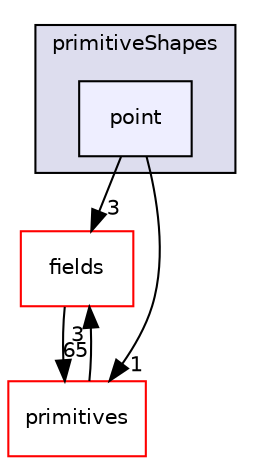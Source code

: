 digraph "src/OpenFOAM/meshes/primitiveShapes/point" {
  bgcolor=transparent;
  compound=true
  node [ fontsize="10", fontname="Helvetica"];
  edge [ labelfontsize="10", labelfontname="Helvetica"];
  subgraph clusterdir_a36ac568b20b0ed2190ed53a491bc296 {
    graph [ bgcolor="#ddddee", pencolor="black", label="primitiveShapes" fontname="Helvetica", fontsize="10", URL="dir_a36ac568b20b0ed2190ed53a491bc296.html"]
  dir_cb34e2eea6ae8af2554e1d80aff9f166 [shape=box, label="point", style="filled", fillcolor="#eeeeff", pencolor="black", URL="dir_cb34e2eea6ae8af2554e1d80aff9f166.html"];
  }
  dir_962442b8f989d5529fab5e0f0e4ffb74 [shape=box label="fields" color="red" URL="dir_962442b8f989d5529fab5e0f0e4ffb74.html"];
  dir_3e50f45338116b169052b428016851aa [shape=box label="primitives" color="red" URL="dir_3e50f45338116b169052b428016851aa.html"];
  dir_962442b8f989d5529fab5e0f0e4ffb74->dir_3e50f45338116b169052b428016851aa [headlabel="65", labeldistance=1.5 headhref="dir_002022_002326.html"];
  dir_cb34e2eea6ae8af2554e1d80aff9f166->dir_962442b8f989d5529fab5e0f0e4ffb74 [headlabel="3", labeldistance=1.5 headhref="dir_002319_002022.html"];
  dir_cb34e2eea6ae8af2554e1d80aff9f166->dir_3e50f45338116b169052b428016851aa [headlabel="1", labeldistance=1.5 headhref="dir_002319_002326.html"];
  dir_3e50f45338116b169052b428016851aa->dir_962442b8f989d5529fab5e0f0e4ffb74 [headlabel="3", labeldistance=1.5 headhref="dir_002326_002022.html"];
}
